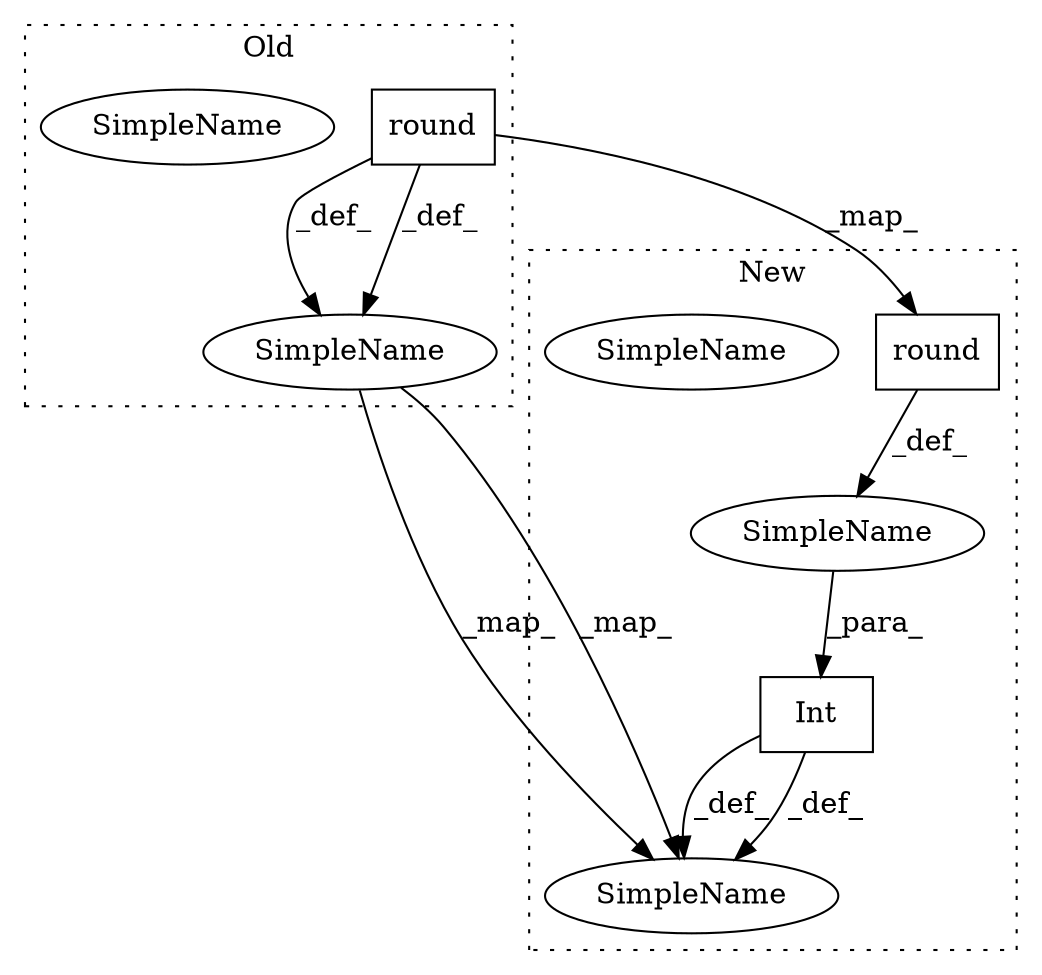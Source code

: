 digraph G {
subgraph cluster0 {
1 [label="round" a="32" s="6824,6868" l="6,1" shape="box"];
3 [label="SimpleName" a="42" s="6821" l="2" shape="ellipse"];
6 [label="SimpleName" a="42" s="6821" l="2" shape="ellipse"];
label = "Old";
style="dotted";
}
subgraph cluster1 {
2 [label="round" a="32" s="6838,6882" l="6,1" shape="box"];
4 [label="SimpleName" a="42" s="6831" l="2" shape="ellipse"];
5 [label="SimpleName" a="42" s="6831" l="2" shape="ellipse"];
7 [label="SimpleName" a="42" s="" l="" shape="ellipse"];
8 [label="Int" a="32" s="6834,6883" l="4,1" shape="box"];
label = "New";
style="dotted";
}
1 -> 6 [label="_def_"];
1 -> 2 [label="_map_"];
1 -> 6 [label="_def_"];
2 -> 7 [label="_def_"];
6 -> 5 [label="_map_"];
6 -> 5 [label="_map_"];
7 -> 8 [label="_para_"];
8 -> 5 [label="_def_"];
8 -> 5 [label="_def_"];
}